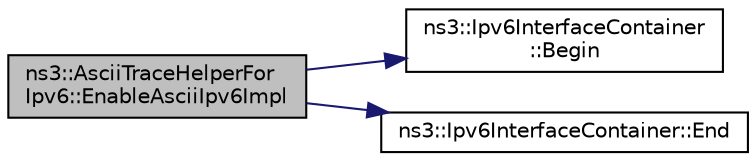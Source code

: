 digraph "ns3::AsciiTraceHelperForIpv6::EnableAsciiIpv6Impl"
{
  edge [fontname="Helvetica",fontsize="10",labelfontname="Helvetica",labelfontsize="10"];
  node [fontname="Helvetica",fontsize="10",shape=record];
  rankdir="LR";
  Node1 [label="ns3::AsciiTraceHelperFor\lIpv6::EnableAsciiIpv6Impl",height=0.2,width=0.4,color="black", fillcolor="grey75", style="filled", fontcolor="black"];
  Node1 -> Node2 [color="midnightblue",fontsize="10",style="solid"];
  Node2 [label="ns3::Ipv6InterfaceContainer\l::Begin",height=0.2,width=0.4,color="black", fillcolor="white", style="filled",URL="$d8/d22/classns3_1_1Ipv6InterfaceContainer.html#a7cf8975399dfdb4cfb6df73a9209b882",tooltip="Get an iterator which refers to the first pair in the container. "];
  Node1 -> Node3 [color="midnightblue",fontsize="10",style="solid"];
  Node3 [label="ns3::Ipv6InterfaceContainer::End",height=0.2,width=0.4,color="black", fillcolor="white", style="filled",URL="$d8/d22/classns3_1_1Ipv6InterfaceContainer.html#af11b0ab74357a5edb40cee18aa7ed378",tooltip="Get an iterator which indicates past-the-last Node in the container. "];
}
